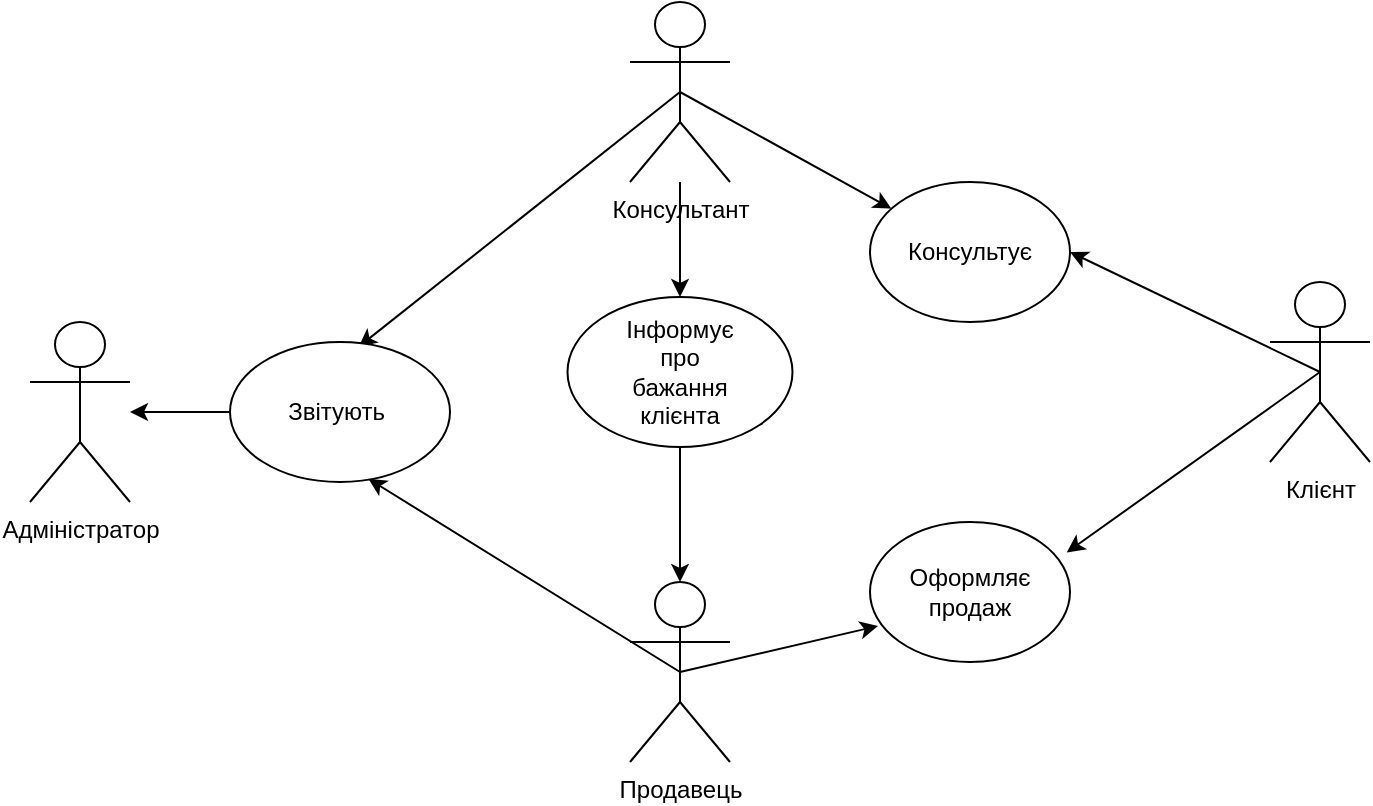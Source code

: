 <mxfile version="20.3.0" type="device"><diagram id="YpnRsqaEAhYlc-VlnBD7" name="Страница 1"><mxGraphModel dx="1038" dy="588" grid="1" gridSize="10" guides="1" tooltips="1" connect="1" arrows="1" fold="1" page="1" pageScale="1" pageWidth="827" pageHeight="1169" math="0" shadow="0"><root><mxCell id="0"/><mxCell id="1" parent="0"/><mxCell id="71Os9JEzvAOdVDp-MAxJ-1" value="Адміністратор" style="shape=umlActor;verticalLabelPosition=bottom;verticalAlign=top;html=1;outlineConnect=0;" vertex="1" parent="1"><mxGeometry x="50" y="210" width="50" height="90" as="geometry"/></mxCell><mxCell id="71Os9JEzvAOdVDp-MAxJ-17" style="rounded=0;orthogonalLoop=1;jettySize=auto;html=1;exitX=0.5;exitY=0.5;exitDx=0;exitDy=0;exitPerimeter=0;strokeColor=default;" edge="1" parent="1" source="71Os9JEzvAOdVDp-MAxJ-2" target="71Os9JEzvAOdVDp-MAxJ-12"><mxGeometry relative="1" as="geometry"/></mxCell><mxCell id="71Os9JEzvAOdVDp-MAxJ-24" style="edgeStyle=none;rounded=0;orthogonalLoop=1;jettySize=auto;html=1;exitX=0.5;exitY=0.5;exitDx=0;exitDy=0;exitPerimeter=0;entryX=0.585;entryY=0.034;entryDx=0;entryDy=0;entryPerimeter=0;strokeColor=default;" edge="1" parent="1" source="71Os9JEzvAOdVDp-MAxJ-2" target="71Os9JEzvAOdVDp-MAxJ-13"><mxGeometry relative="1" as="geometry"/></mxCell><mxCell id="71Os9JEzvAOdVDp-MAxJ-29" style="edgeStyle=none;rounded=0;orthogonalLoop=1;jettySize=auto;html=1;strokeColor=default;" edge="1" parent="1" source="71Os9JEzvAOdVDp-MAxJ-2" target="71Os9JEzvAOdVDp-MAxJ-30"><mxGeometry relative="1" as="geometry"><mxPoint x="375" y="170" as="sourcePoint"/><mxPoint x="375" y="200" as="targetPoint"/></mxGeometry></mxCell><mxCell id="71Os9JEzvAOdVDp-MAxJ-2" value="Консультант" style="shape=umlActor;verticalLabelPosition=bottom;verticalAlign=top;html=1;outlineConnect=0;" vertex="1" parent="1"><mxGeometry x="350" y="50" width="50" height="90" as="geometry"/></mxCell><mxCell id="71Os9JEzvAOdVDp-MAxJ-22" style="edgeStyle=none;rounded=0;orthogonalLoop=1;jettySize=auto;html=1;exitX=0.5;exitY=0.5;exitDx=0;exitDy=0;exitPerimeter=0;entryX=0.04;entryY=0.743;entryDx=0;entryDy=0;entryPerimeter=0;strokeColor=default;" edge="1" parent="1" source="71Os9JEzvAOdVDp-MAxJ-3" target="71Os9JEzvAOdVDp-MAxJ-14"><mxGeometry relative="1" as="geometry"/></mxCell><mxCell id="71Os9JEzvAOdVDp-MAxJ-23" style="edgeStyle=none;rounded=0;orthogonalLoop=1;jettySize=auto;html=1;exitX=0.5;exitY=0.5;exitDx=0;exitDy=0;exitPerimeter=0;strokeColor=default;entryX=0.629;entryY=0.977;entryDx=0;entryDy=0;entryPerimeter=0;" edge="1" parent="1" source="71Os9JEzvAOdVDp-MAxJ-3" target="71Os9JEzvAOdVDp-MAxJ-13"><mxGeometry relative="1" as="geometry"/></mxCell><mxCell id="71Os9JEzvAOdVDp-MAxJ-3" value="Продавець" style="shape=umlActor;verticalLabelPosition=bottom;verticalAlign=top;html=1;outlineConnect=0;" vertex="1" parent="1"><mxGeometry x="350" y="340" width="50" height="90" as="geometry"/></mxCell><mxCell id="71Os9JEzvAOdVDp-MAxJ-20" style="edgeStyle=none;rounded=0;orthogonalLoop=1;jettySize=auto;html=1;exitX=0.5;exitY=0.5;exitDx=0;exitDy=0;exitPerimeter=0;entryX=0.984;entryY=0.217;entryDx=0;entryDy=0;strokeColor=default;entryPerimeter=0;" edge="1" parent="1" source="71Os9JEzvAOdVDp-MAxJ-4" target="71Os9JEzvAOdVDp-MAxJ-14"><mxGeometry relative="1" as="geometry"/></mxCell><mxCell id="71Os9JEzvAOdVDp-MAxJ-21" style="edgeStyle=none;rounded=0;orthogonalLoop=1;jettySize=auto;html=1;exitX=0.5;exitY=0.5;exitDx=0;exitDy=0;exitPerimeter=0;entryX=1;entryY=0.5;entryDx=0;entryDy=0;strokeColor=default;" edge="1" parent="1" source="71Os9JEzvAOdVDp-MAxJ-4" target="71Os9JEzvAOdVDp-MAxJ-12"><mxGeometry relative="1" as="geometry"/></mxCell><mxCell id="71Os9JEzvAOdVDp-MAxJ-4" value="Клієнт" style="shape=umlActor;verticalLabelPosition=bottom;verticalAlign=top;html=1;outlineConnect=0;" vertex="1" parent="1"><mxGeometry x="670" y="190" width="50" height="90" as="geometry"/></mxCell><mxCell id="71Os9JEzvAOdVDp-MAxJ-12" value="" style="ellipse;whiteSpace=wrap;html=1;" vertex="1" parent="1"><mxGeometry x="470" y="140" width="100" height="70" as="geometry"/></mxCell><mxCell id="71Os9JEzvAOdVDp-MAxJ-25" style="edgeStyle=none;rounded=0;orthogonalLoop=1;jettySize=auto;html=1;exitX=0;exitY=0.5;exitDx=0;exitDy=0;strokeColor=default;" edge="1" parent="1" source="71Os9JEzvAOdVDp-MAxJ-13" target="71Os9JEzvAOdVDp-MAxJ-1"><mxGeometry relative="1" as="geometry"/></mxCell><mxCell id="71Os9JEzvAOdVDp-MAxJ-13" value="" style="ellipse;whiteSpace=wrap;html=1;" vertex="1" parent="1"><mxGeometry x="150" y="220" width="110" height="70" as="geometry"/></mxCell><mxCell id="71Os9JEzvAOdVDp-MAxJ-14" value="" style="ellipse;whiteSpace=wrap;html=1;" vertex="1" parent="1"><mxGeometry x="470" y="310" width="100" height="70" as="geometry"/></mxCell><mxCell id="71Os9JEzvAOdVDp-MAxJ-26" value="Консультує" style="text;html=1;strokeColor=none;fillColor=none;align=center;verticalAlign=middle;whiteSpace=wrap;rounded=0;" vertex="1" parent="1"><mxGeometry x="490" y="160" width="60" height="30" as="geometry"/></mxCell><mxCell id="71Os9JEzvAOdVDp-MAxJ-27" value="Оформляє&lt;br&gt;продаж" style="text;html=1;strokeColor=none;fillColor=none;align=center;verticalAlign=middle;whiteSpace=wrap;rounded=0;" vertex="1" parent="1"><mxGeometry x="490" y="330" width="60" height="30" as="geometry"/></mxCell><mxCell id="71Os9JEzvAOdVDp-MAxJ-28" value="Звітують&amp;nbsp;" style="text;html=1;strokeColor=none;fillColor=none;align=center;verticalAlign=middle;whiteSpace=wrap;rounded=0;" vertex="1" parent="1"><mxGeometry x="175" y="240" width="60" height="30" as="geometry"/></mxCell><mxCell id="71Os9JEzvAOdVDp-MAxJ-31" style="edgeStyle=none;rounded=0;orthogonalLoop=1;jettySize=auto;html=1;exitX=0.5;exitY=1;exitDx=0;exitDy=0;entryX=0.5;entryY=0;entryDx=0;entryDy=0;entryPerimeter=0;strokeColor=default;" edge="1" parent="1" source="71Os9JEzvAOdVDp-MAxJ-30" target="71Os9JEzvAOdVDp-MAxJ-3"><mxGeometry relative="1" as="geometry"/></mxCell><mxCell id="71Os9JEzvAOdVDp-MAxJ-30" value="" style="ellipse;whiteSpace=wrap;html=1;" vertex="1" parent="1"><mxGeometry x="318.75" y="197.5" width="112.5" height="75" as="geometry"/></mxCell><mxCell id="71Os9JEzvAOdVDp-MAxJ-32" value="Інформує&lt;br&gt;про бажання клієнта" style="text;html=1;strokeColor=none;fillColor=none;align=center;verticalAlign=middle;whiteSpace=wrap;rounded=0;" vertex="1" parent="1"><mxGeometry x="345" y="220" width="60" height="30" as="geometry"/></mxCell></root></mxGraphModel></diagram></mxfile>